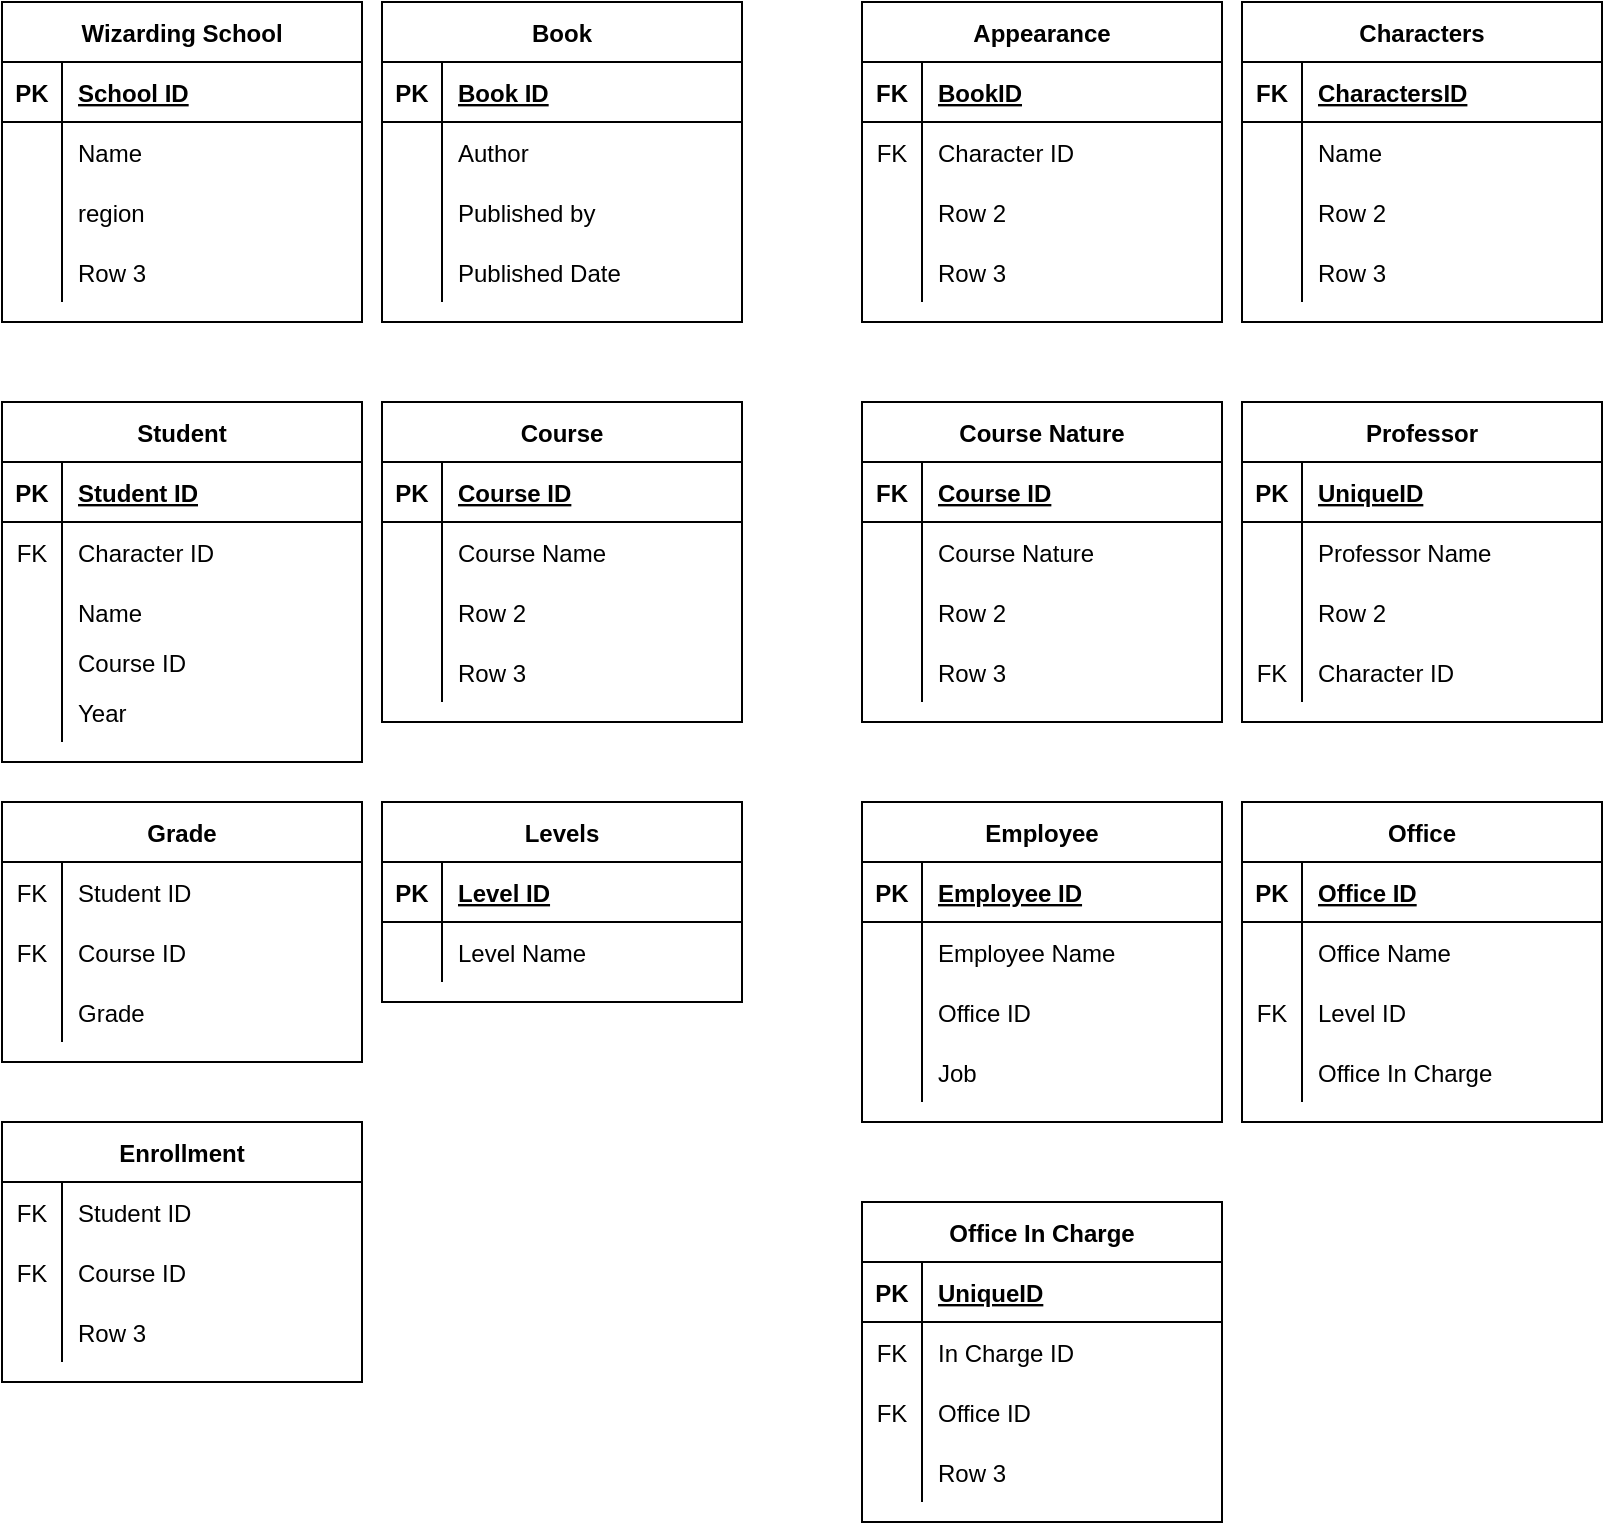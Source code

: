 <mxfile version="14.3.0" type="github"><diagram id="troUd4ilfkSZWsJbCWqC" name="Page-1"><mxGraphModel dx="1038" dy="624" grid="1" gridSize="10" guides="1" tooltips="1" connect="1" arrows="1" fold="1" page="1" pageScale="1" pageWidth="850" pageHeight="1100" math="0" shadow="0"><root><mxCell id="0"/><mxCell id="1" parent="0"/><mxCell id="ob_97SbMXPfb_6fFZYyK-5" value="Wizarding School" style="shape=table;startSize=30;container=1;collapsible=1;childLayout=tableLayout;fixedRows=1;rowLines=0;fontStyle=1;align=center;resizeLast=1;" vertex="1" parent="1"><mxGeometry x="50" y="40" width="180" height="160" as="geometry"/></mxCell><mxCell id="ob_97SbMXPfb_6fFZYyK-6" value="" style="shape=partialRectangle;collapsible=0;dropTarget=0;pointerEvents=0;fillColor=none;top=0;left=0;bottom=1;right=0;points=[[0,0.5],[1,0.5]];portConstraint=eastwest;" vertex="1" parent="ob_97SbMXPfb_6fFZYyK-5"><mxGeometry y="30" width="180" height="30" as="geometry"/></mxCell><mxCell id="ob_97SbMXPfb_6fFZYyK-7" value="PK" style="shape=partialRectangle;connectable=0;fillColor=none;top=0;left=0;bottom=0;right=0;fontStyle=1;overflow=hidden;" vertex="1" parent="ob_97SbMXPfb_6fFZYyK-6"><mxGeometry width="30" height="30" as="geometry"/></mxCell><mxCell id="ob_97SbMXPfb_6fFZYyK-8" value="School ID" style="shape=partialRectangle;connectable=0;fillColor=none;top=0;left=0;bottom=0;right=0;align=left;spacingLeft=6;fontStyle=5;overflow=hidden;" vertex="1" parent="ob_97SbMXPfb_6fFZYyK-6"><mxGeometry x="30" width="150" height="30" as="geometry"/></mxCell><mxCell id="ob_97SbMXPfb_6fFZYyK-9" value="" style="shape=partialRectangle;collapsible=0;dropTarget=0;pointerEvents=0;fillColor=none;top=0;left=0;bottom=0;right=0;points=[[0,0.5],[1,0.5]];portConstraint=eastwest;" vertex="1" parent="ob_97SbMXPfb_6fFZYyK-5"><mxGeometry y="60" width="180" height="30" as="geometry"/></mxCell><mxCell id="ob_97SbMXPfb_6fFZYyK-10" value="" style="shape=partialRectangle;connectable=0;fillColor=none;top=0;left=0;bottom=0;right=0;editable=1;overflow=hidden;" vertex="1" parent="ob_97SbMXPfb_6fFZYyK-9"><mxGeometry width="30" height="30" as="geometry"/></mxCell><mxCell id="ob_97SbMXPfb_6fFZYyK-11" value="Name" style="shape=partialRectangle;connectable=0;fillColor=none;top=0;left=0;bottom=0;right=0;align=left;spacingLeft=6;overflow=hidden;" vertex="1" parent="ob_97SbMXPfb_6fFZYyK-9"><mxGeometry x="30" width="150" height="30" as="geometry"/></mxCell><mxCell id="ob_97SbMXPfb_6fFZYyK-12" value="" style="shape=partialRectangle;collapsible=0;dropTarget=0;pointerEvents=0;fillColor=none;top=0;left=0;bottom=0;right=0;points=[[0,0.5],[1,0.5]];portConstraint=eastwest;" vertex="1" parent="ob_97SbMXPfb_6fFZYyK-5"><mxGeometry y="90" width="180" height="30" as="geometry"/></mxCell><mxCell id="ob_97SbMXPfb_6fFZYyK-13" value="" style="shape=partialRectangle;connectable=0;fillColor=none;top=0;left=0;bottom=0;right=0;editable=1;overflow=hidden;" vertex="1" parent="ob_97SbMXPfb_6fFZYyK-12"><mxGeometry width="30" height="30" as="geometry"/></mxCell><mxCell id="ob_97SbMXPfb_6fFZYyK-14" value="region" style="shape=partialRectangle;connectable=0;fillColor=none;top=0;left=0;bottom=0;right=0;align=left;spacingLeft=6;overflow=hidden;" vertex="1" parent="ob_97SbMXPfb_6fFZYyK-12"><mxGeometry x="30" width="150" height="30" as="geometry"/></mxCell><mxCell id="ob_97SbMXPfb_6fFZYyK-15" value="" style="shape=partialRectangle;collapsible=0;dropTarget=0;pointerEvents=0;fillColor=none;top=0;left=0;bottom=0;right=0;points=[[0,0.5],[1,0.5]];portConstraint=eastwest;" vertex="1" parent="ob_97SbMXPfb_6fFZYyK-5"><mxGeometry y="120" width="180" height="30" as="geometry"/></mxCell><mxCell id="ob_97SbMXPfb_6fFZYyK-16" value="" style="shape=partialRectangle;connectable=0;fillColor=none;top=0;left=0;bottom=0;right=0;editable=1;overflow=hidden;" vertex="1" parent="ob_97SbMXPfb_6fFZYyK-15"><mxGeometry width="30" height="30" as="geometry"/></mxCell><mxCell id="ob_97SbMXPfb_6fFZYyK-17" value="Row 3" style="shape=partialRectangle;connectable=0;fillColor=none;top=0;left=0;bottom=0;right=0;align=left;spacingLeft=6;overflow=hidden;" vertex="1" parent="ob_97SbMXPfb_6fFZYyK-15"><mxGeometry x="30" width="150" height="30" as="geometry"/></mxCell><mxCell id="ob_97SbMXPfb_6fFZYyK-18" value="Book" style="shape=table;startSize=30;container=1;collapsible=1;childLayout=tableLayout;fixedRows=1;rowLines=0;fontStyle=1;align=center;resizeLast=1;" vertex="1" parent="1"><mxGeometry x="240" y="40" width="180" height="160" as="geometry"/></mxCell><mxCell id="ob_97SbMXPfb_6fFZYyK-19" value="" style="shape=partialRectangle;collapsible=0;dropTarget=0;pointerEvents=0;fillColor=none;top=0;left=0;bottom=1;right=0;points=[[0,0.5],[1,0.5]];portConstraint=eastwest;" vertex="1" parent="ob_97SbMXPfb_6fFZYyK-18"><mxGeometry y="30" width="180" height="30" as="geometry"/></mxCell><mxCell id="ob_97SbMXPfb_6fFZYyK-20" value="PK" style="shape=partialRectangle;connectable=0;fillColor=none;top=0;left=0;bottom=0;right=0;fontStyle=1;overflow=hidden;" vertex="1" parent="ob_97SbMXPfb_6fFZYyK-19"><mxGeometry width="30" height="30" as="geometry"/></mxCell><mxCell id="ob_97SbMXPfb_6fFZYyK-21" value="Book ID" style="shape=partialRectangle;connectable=0;fillColor=none;top=0;left=0;bottom=0;right=0;align=left;spacingLeft=6;fontStyle=5;overflow=hidden;" vertex="1" parent="ob_97SbMXPfb_6fFZYyK-19"><mxGeometry x="30" width="150" height="30" as="geometry"/></mxCell><mxCell id="ob_97SbMXPfb_6fFZYyK-22" value="" style="shape=partialRectangle;collapsible=0;dropTarget=0;pointerEvents=0;fillColor=none;top=0;left=0;bottom=0;right=0;points=[[0,0.5],[1,0.5]];portConstraint=eastwest;" vertex="1" parent="ob_97SbMXPfb_6fFZYyK-18"><mxGeometry y="60" width="180" height="30" as="geometry"/></mxCell><mxCell id="ob_97SbMXPfb_6fFZYyK-23" value="" style="shape=partialRectangle;connectable=0;fillColor=none;top=0;left=0;bottom=0;right=0;editable=1;overflow=hidden;" vertex="1" parent="ob_97SbMXPfb_6fFZYyK-22"><mxGeometry width="30" height="30" as="geometry"/></mxCell><mxCell id="ob_97SbMXPfb_6fFZYyK-24" value="Author" style="shape=partialRectangle;connectable=0;fillColor=none;top=0;left=0;bottom=0;right=0;align=left;spacingLeft=6;overflow=hidden;" vertex="1" parent="ob_97SbMXPfb_6fFZYyK-22"><mxGeometry x="30" width="150" height="30" as="geometry"/></mxCell><mxCell id="ob_97SbMXPfb_6fFZYyK-25" value="" style="shape=partialRectangle;collapsible=0;dropTarget=0;pointerEvents=0;fillColor=none;top=0;left=0;bottom=0;right=0;points=[[0,0.5],[1,0.5]];portConstraint=eastwest;" vertex="1" parent="ob_97SbMXPfb_6fFZYyK-18"><mxGeometry y="90" width="180" height="30" as="geometry"/></mxCell><mxCell id="ob_97SbMXPfb_6fFZYyK-26" value="" style="shape=partialRectangle;connectable=0;fillColor=none;top=0;left=0;bottom=0;right=0;editable=1;overflow=hidden;" vertex="1" parent="ob_97SbMXPfb_6fFZYyK-25"><mxGeometry width="30" height="30" as="geometry"/></mxCell><mxCell id="ob_97SbMXPfb_6fFZYyK-27" value="Published by" style="shape=partialRectangle;connectable=0;fillColor=none;top=0;left=0;bottom=0;right=0;align=left;spacingLeft=6;overflow=hidden;" vertex="1" parent="ob_97SbMXPfb_6fFZYyK-25"><mxGeometry x="30" width="150" height="30" as="geometry"/></mxCell><mxCell id="ob_97SbMXPfb_6fFZYyK-28" value="" style="shape=partialRectangle;collapsible=0;dropTarget=0;pointerEvents=0;fillColor=none;top=0;left=0;bottom=0;right=0;points=[[0,0.5],[1,0.5]];portConstraint=eastwest;" vertex="1" parent="ob_97SbMXPfb_6fFZYyK-18"><mxGeometry y="120" width="180" height="30" as="geometry"/></mxCell><mxCell id="ob_97SbMXPfb_6fFZYyK-29" value="" style="shape=partialRectangle;connectable=0;fillColor=none;top=0;left=0;bottom=0;right=0;editable=1;overflow=hidden;" vertex="1" parent="ob_97SbMXPfb_6fFZYyK-28"><mxGeometry width="30" height="30" as="geometry"/></mxCell><mxCell id="ob_97SbMXPfb_6fFZYyK-30" value="Published Date" style="shape=partialRectangle;connectable=0;fillColor=none;top=0;left=0;bottom=0;right=0;align=left;spacingLeft=6;overflow=hidden;" vertex="1" parent="ob_97SbMXPfb_6fFZYyK-28"><mxGeometry x="30" width="150" height="30" as="geometry"/></mxCell><mxCell id="ob_97SbMXPfb_6fFZYyK-31" value="Appearance" style="shape=table;startSize=30;container=1;collapsible=1;childLayout=tableLayout;fixedRows=1;rowLines=0;fontStyle=1;align=center;resizeLast=1;" vertex="1" parent="1"><mxGeometry x="480" y="40" width="180" height="160" as="geometry"/></mxCell><mxCell id="ob_97SbMXPfb_6fFZYyK-32" value="" style="shape=partialRectangle;collapsible=0;dropTarget=0;pointerEvents=0;fillColor=none;top=0;left=0;bottom=1;right=0;points=[[0,0.5],[1,0.5]];portConstraint=eastwest;" vertex="1" parent="ob_97SbMXPfb_6fFZYyK-31"><mxGeometry y="30" width="180" height="30" as="geometry"/></mxCell><mxCell id="ob_97SbMXPfb_6fFZYyK-33" value="FK" style="shape=partialRectangle;connectable=0;fillColor=none;top=0;left=0;bottom=0;right=0;fontStyle=1;overflow=hidden;" vertex="1" parent="ob_97SbMXPfb_6fFZYyK-32"><mxGeometry width="30" height="30" as="geometry"/></mxCell><mxCell id="ob_97SbMXPfb_6fFZYyK-34" value="BookID" style="shape=partialRectangle;connectable=0;fillColor=none;top=0;left=0;bottom=0;right=0;align=left;spacingLeft=6;fontStyle=5;overflow=hidden;" vertex="1" parent="ob_97SbMXPfb_6fFZYyK-32"><mxGeometry x="30" width="150" height="30" as="geometry"/></mxCell><mxCell id="ob_97SbMXPfb_6fFZYyK-35" value="" style="shape=partialRectangle;collapsible=0;dropTarget=0;pointerEvents=0;fillColor=none;top=0;left=0;bottom=0;right=0;points=[[0,0.5],[1,0.5]];portConstraint=eastwest;" vertex="1" parent="ob_97SbMXPfb_6fFZYyK-31"><mxGeometry y="60" width="180" height="30" as="geometry"/></mxCell><mxCell id="ob_97SbMXPfb_6fFZYyK-36" value="FK" style="shape=partialRectangle;connectable=0;fillColor=none;top=0;left=0;bottom=0;right=0;editable=1;overflow=hidden;" vertex="1" parent="ob_97SbMXPfb_6fFZYyK-35"><mxGeometry width="30" height="30" as="geometry"/></mxCell><mxCell id="ob_97SbMXPfb_6fFZYyK-37" value="Character ID" style="shape=partialRectangle;connectable=0;fillColor=none;top=0;left=0;bottom=0;right=0;align=left;spacingLeft=6;overflow=hidden;" vertex="1" parent="ob_97SbMXPfb_6fFZYyK-35"><mxGeometry x="30" width="150" height="30" as="geometry"/></mxCell><mxCell id="ob_97SbMXPfb_6fFZYyK-38" value="" style="shape=partialRectangle;collapsible=0;dropTarget=0;pointerEvents=0;fillColor=none;top=0;left=0;bottom=0;right=0;points=[[0,0.5],[1,0.5]];portConstraint=eastwest;" vertex="1" parent="ob_97SbMXPfb_6fFZYyK-31"><mxGeometry y="90" width="180" height="30" as="geometry"/></mxCell><mxCell id="ob_97SbMXPfb_6fFZYyK-39" value="" style="shape=partialRectangle;connectable=0;fillColor=none;top=0;left=0;bottom=0;right=0;editable=1;overflow=hidden;" vertex="1" parent="ob_97SbMXPfb_6fFZYyK-38"><mxGeometry width="30" height="30" as="geometry"/></mxCell><mxCell id="ob_97SbMXPfb_6fFZYyK-40" value="Row 2" style="shape=partialRectangle;connectable=0;fillColor=none;top=0;left=0;bottom=0;right=0;align=left;spacingLeft=6;overflow=hidden;" vertex="1" parent="ob_97SbMXPfb_6fFZYyK-38"><mxGeometry x="30" width="150" height="30" as="geometry"/></mxCell><mxCell id="ob_97SbMXPfb_6fFZYyK-41" value="" style="shape=partialRectangle;collapsible=0;dropTarget=0;pointerEvents=0;fillColor=none;top=0;left=0;bottom=0;right=0;points=[[0,0.5],[1,0.5]];portConstraint=eastwest;" vertex="1" parent="ob_97SbMXPfb_6fFZYyK-31"><mxGeometry y="120" width="180" height="30" as="geometry"/></mxCell><mxCell id="ob_97SbMXPfb_6fFZYyK-42" value="" style="shape=partialRectangle;connectable=0;fillColor=none;top=0;left=0;bottom=0;right=0;editable=1;overflow=hidden;" vertex="1" parent="ob_97SbMXPfb_6fFZYyK-41"><mxGeometry width="30" height="30" as="geometry"/></mxCell><mxCell id="ob_97SbMXPfb_6fFZYyK-43" value="Row 3" style="shape=partialRectangle;connectable=0;fillColor=none;top=0;left=0;bottom=0;right=0;align=left;spacingLeft=6;overflow=hidden;" vertex="1" parent="ob_97SbMXPfb_6fFZYyK-41"><mxGeometry x="30" width="150" height="30" as="geometry"/></mxCell><mxCell id="ob_97SbMXPfb_6fFZYyK-44" value="Characters" style="shape=table;startSize=30;container=1;collapsible=1;childLayout=tableLayout;fixedRows=1;rowLines=0;fontStyle=1;align=center;resizeLast=1;" vertex="1" parent="1"><mxGeometry x="670" y="40" width="180" height="160" as="geometry"/></mxCell><mxCell id="ob_97SbMXPfb_6fFZYyK-45" value="" style="shape=partialRectangle;collapsible=0;dropTarget=0;pointerEvents=0;fillColor=none;top=0;left=0;bottom=1;right=0;points=[[0,0.5],[1,0.5]];portConstraint=eastwest;" vertex="1" parent="ob_97SbMXPfb_6fFZYyK-44"><mxGeometry y="30" width="180" height="30" as="geometry"/></mxCell><mxCell id="ob_97SbMXPfb_6fFZYyK-46" value="FK" style="shape=partialRectangle;connectable=0;fillColor=none;top=0;left=0;bottom=0;right=0;fontStyle=1;overflow=hidden;" vertex="1" parent="ob_97SbMXPfb_6fFZYyK-45"><mxGeometry width="30" height="30" as="geometry"/></mxCell><mxCell id="ob_97SbMXPfb_6fFZYyK-47" value="CharactersID" style="shape=partialRectangle;connectable=0;fillColor=none;top=0;left=0;bottom=0;right=0;align=left;spacingLeft=6;fontStyle=5;overflow=hidden;" vertex="1" parent="ob_97SbMXPfb_6fFZYyK-45"><mxGeometry x="30" width="150" height="30" as="geometry"/></mxCell><mxCell id="ob_97SbMXPfb_6fFZYyK-48" value="" style="shape=partialRectangle;collapsible=0;dropTarget=0;pointerEvents=0;fillColor=none;top=0;left=0;bottom=0;right=0;points=[[0,0.5],[1,0.5]];portConstraint=eastwest;" vertex="1" parent="ob_97SbMXPfb_6fFZYyK-44"><mxGeometry y="60" width="180" height="30" as="geometry"/></mxCell><mxCell id="ob_97SbMXPfb_6fFZYyK-49" value="" style="shape=partialRectangle;connectable=0;fillColor=none;top=0;left=0;bottom=0;right=0;editable=1;overflow=hidden;" vertex="1" parent="ob_97SbMXPfb_6fFZYyK-48"><mxGeometry width="30" height="30" as="geometry"/></mxCell><mxCell id="ob_97SbMXPfb_6fFZYyK-50" value="Name" style="shape=partialRectangle;connectable=0;fillColor=none;top=0;left=0;bottom=0;right=0;align=left;spacingLeft=6;overflow=hidden;" vertex="1" parent="ob_97SbMXPfb_6fFZYyK-48"><mxGeometry x="30" width="150" height="30" as="geometry"/></mxCell><mxCell id="ob_97SbMXPfb_6fFZYyK-51" value="" style="shape=partialRectangle;collapsible=0;dropTarget=0;pointerEvents=0;fillColor=none;top=0;left=0;bottom=0;right=0;points=[[0,0.5],[1,0.5]];portConstraint=eastwest;" vertex="1" parent="ob_97SbMXPfb_6fFZYyK-44"><mxGeometry y="90" width="180" height="30" as="geometry"/></mxCell><mxCell id="ob_97SbMXPfb_6fFZYyK-52" value="" style="shape=partialRectangle;connectable=0;fillColor=none;top=0;left=0;bottom=0;right=0;editable=1;overflow=hidden;" vertex="1" parent="ob_97SbMXPfb_6fFZYyK-51"><mxGeometry width="30" height="30" as="geometry"/></mxCell><mxCell id="ob_97SbMXPfb_6fFZYyK-53" value="Row 2" style="shape=partialRectangle;connectable=0;fillColor=none;top=0;left=0;bottom=0;right=0;align=left;spacingLeft=6;overflow=hidden;" vertex="1" parent="ob_97SbMXPfb_6fFZYyK-51"><mxGeometry x="30" width="150" height="30" as="geometry"/></mxCell><mxCell id="ob_97SbMXPfb_6fFZYyK-54" value="" style="shape=partialRectangle;collapsible=0;dropTarget=0;pointerEvents=0;fillColor=none;top=0;left=0;bottom=0;right=0;points=[[0,0.5],[1,0.5]];portConstraint=eastwest;" vertex="1" parent="ob_97SbMXPfb_6fFZYyK-44"><mxGeometry y="120" width="180" height="30" as="geometry"/></mxCell><mxCell id="ob_97SbMXPfb_6fFZYyK-55" value="" style="shape=partialRectangle;connectable=0;fillColor=none;top=0;left=0;bottom=0;right=0;editable=1;overflow=hidden;" vertex="1" parent="ob_97SbMXPfb_6fFZYyK-54"><mxGeometry width="30" height="30" as="geometry"/></mxCell><mxCell id="ob_97SbMXPfb_6fFZYyK-56" value="Row 3" style="shape=partialRectangle;connectable=0;fillColor=none;top=0;left=0;bottom=0;right=0;align=left;spacingLeft=6;overflow=hidden;" vertex="1" parent="ob_97SbMXPfb_6fFZYyK-54"><mxGeometry x="30" width="150" height="30" as="geometry"/></mxCell><mxCell id="ob_97SbMXPfb_6fFZYyK-57" value="Student" style="shape=table;startSize=30;container=1;collapsible=1;childLayout=tableLayout;fixedRows=1;rowLines=0;fontStyle=1;align=center;resizeLast=1;" vertex="1" parent="1"><mxGeometry x="50" y="240" width="180" height="180" as="geometry"/></mxCell><mxCell id="ob_97SbMXPfb_6fFZYyK-58" value="" style="shape=partialRectangle;collapsible=0;dropTarget=0;pointerEvents=0;fillColor=none;top=0;left=0;bottom=1;right=0;points=[[0,0.5],[1,0.5]];portConstraint=eastwest;" vertex="1" parent="ob_97SbMXPfb_6fFZYyK-57"><mxGeometry y="30" width="180" height="30" as="geometry"/></mxCell><mxCell id="ob_97SbMXPfb_6fFZYyK-59" value="PK" style="shape=partialRectangle;connectable=0;fillColor=none;top=0;left=0;bottom=0;right=0;fontStyle=1;overflow=hidden;" vertex="1" parent="ob_97SbMXPfb_6fFZYyK-58"><mxGeometry width="30" height="30" as="geometry"/></mxCell><mxCell id="ob_97SbMXPfb_6fFZYyK-60" value="Student ID" style="shape=partialRectangle;connectable=0;fillColor=none;top=0;left=0;bottom=0;right=0;align=left;spacingLeft=6;fontStyle=5;overflow=hidden;" vertex="1" parent="ob_97SbMXPfb_6fFZYyK-58"><mxGeometry x="30" width="150" height="30" as="geometry"/></mxCell><mxCell id="ob_97SbMXPfb_6fFZYyK-118" value="" style="shape=partialRectangle;collapsible=0;dropTarget=0;pointerEvents=0;fillColor=none;top=0;left=0;bottom=0;right=0;points=[[0,0.5],[1,0.5]];portConstraint=eastwest;" vertex="1" parent="ob_97SbMXPfb_6fFZYyK-57"><mxGeometry y="60" width="180" height="30" as="geometry"/></mxCell><mxCell id="ob_97SbMXPfb_6fFZYyK-119" value="FK" style="shape=partialRectangle;connectable=0;fillColor=none;top=0;left=0;bottom=0;right=0;editable=1;overflow=hidden;" vertex="1" parent="ob_97SbMXPfb_6fFZYyK-118"><mxGeometry width="30" height="30" as="geometry"/></mxCell><mxCell id="ob_97SbMXPfb_6fFZYyK-120" value="Character ID" style="shape=partialRectangle;connectable=0;fillColor=none;top=0;left=0;bottom=0;right=0;align=left;spacingLeft=6;overflow=hidden;" vertex="1" parent="ob_97SbMXPfb_6fFZYyK-118"><mxGeometry x="30" width="150" height="30" as="geometry"/></mxCell><mxCell id="ob_97SbMXPfb_6fFZYyK-61" value="" style="shape=partialRectangle;collapsible=0;dropTarget=0;pointerEvents=0;fillColor=none;top=0;left=0;bottom=0;right=0;points=[[0,0.5],[1,0.5]];portConstraint=eastwest;" vertex="1" parent="ob_97SbMXPfb_6fFZYyK-57"><mxGeometry y="90" width="180" height="30" as="geometry"/></mxCell><mxCell id="ob_97SbMXPfb_6fFZYyK-62" value="" style="shape=partialRectangle;connectable=0;fillColor=none;top=0;left=0;bottom=0;right=0;editable=1;overflow=hidden;" vertex="1" parent="ob_97SbMXPfb_6fFZYyK-61"><mxGeometry width="30" height="30" as="geometry"/></mxCell><mxCell id="ob_97SbMXPfb_6fFZYyK-63" value="Name" style="shape=partialRectangle;connectable=0;fillColor=none;top=0;left=0;bottom=0;right=0;align=left;spacingLeft=6;overflow=hidden;" vertex="1" parent="ob_97SbMXPfb_6fFZYyK-61"><mxGeometry x="30" width="150" height="30" as="geometry"/></mxCell><mxCell id="ob_97SbMXPfb_6fFZYyK-64" value="" style="shape=partialRectangle;collapsible=0;dropTarget=0;pointerEvents=0;fillColor=none;top=0;left=0;bottom=0;right=0;points=[[0,0.5],[1,0.5]];portConstraint=eastwest;" vertex="1" parent="ob_97SbMXPfb_6fFZYyK-57"><mxGeometry y="120" width="180" height="20" as="geometry"/></mxCell><mxCell id="ob_97SbMXPfb_6fFZYyK-65" value="" style="shape=partialRectangle;connectable=0;fillColor=none;top=0;left=0;bottom=0;right=0;editable=1;overflow=hidden;" vertex="1" parent="ob_97SbMXPfb_6fFZYyK-64"><mxGeometry width="30" height="20" as="geometry"/></mxCell><mxCell id="ob_97SbMXPfb_6fFZYyK-66" value="Course ID" style="shape=partialRectangle;connectable=0;fillColor=none;top=0;left=0;bottom=0;right=0;align=left;spacingLeft=6;overflow=hidden;" vertex="1" parent="ob_97SbMXPfb_6fFZYyK-64"><mxGeometry x="30" width="150" height="20" as="geometry"/></mxCell><mxCell id="ob_97SbMXPfb_6fFZYyK-67" value="" style="shape=partialRectangle;collapsible=0;dropTarget=0;pointerEvents=0;fillColor=none;top=0;left=0;bottom=0;right=0;points=[[0,0.5],[1,0.5]];portConstraint=eastwest;" vertex="1" parent="ob_97SbMXPfb_6fFZYyK-57"><mxGeometry y="140" width="180" height="30" as="geometry"/></mxCell><mxCell id="ob_97SbMXPfb_6fFZYyK-68" value="" style="shape=partialRectangle;connectable=0;fillColor=none;top=0;left=0;bottom=0;right=0;editable=1;overflow=hidden;" vertex="1" parent="ob_97SbMXPfb_6fFZYyK-67"><mxGeometry width="30" height="30" as="geometry"/></mxCell><mxCell id="ob_97SbMXPfb_6fFZYyK-69" value="Year" style="shape=partialRectangle;connectable=0;fillColor=none;top=0;left=0;bottom=0;right=0;align=left;spacingLeft=6;overflow=hidden;" vertex="1" parent="ob_97SbMXPfb_6fFZYyK-67"><mxGeometry x="30" width="150" height="30" as="geometry"/></mxCell><mxCell id="ob_97SbMXPfb_6fFZYyK-70" value="Course" style="shape=table;startSize=30;container=1;collapsible=1;childLayout=tableLayout;fixedRows=1;rowLines=0;fontStyle=1;align=center;resizeLast=1;" vertex="1" parent="1"><mxGeometry x="240" y="240" width="180" height="160" as="geometry"/></mxCell><mxCell id="ob_97SbMXPfb_6fFZYyK-71" value="" style="shape=partialRectangle;collapsible=0;dropTarget=0;pointerEvents=0;fillColor=none;top=0;left=0;bottom=1;right=0;points=[[0,0.5],[1,0.5]];portConstraint=eastwest;" vertex="1" parent="ob_97SbMXPfb_6fFZYyK-70"><mxGeometry y="30" width="180" height="30" as="geometry"/></mxCell><mxCell id="ob_97SbMXPfb_6fFZYyK-72" value="PK" style="shape=partialRectangle;connectable=0;fillColor=none;top=0;left=0;bottom=0;right=0;fontStyle=1;overflow=hidden;" vertex="1" parent="ob_97SbMXPfb_6fFZYyK-71"><mxGeometry width="30" height="30" as="geometry"/></mxCell><mxCell id="ob_97SbMXPfb_6fFZYyK-73" value="Course ID" style="shape=partialRectangle;connectable=0;fillColor=none;top=0;left=0;bottom=0;right=0;align=left;spacingLeft=6;fontStyle=5;overflow=hidden;" vertex="1" parent="ob_97SbMXPfb_6fFZYyK-71"><mxGeometry x="30" width="150" height="30" as="geometry"/></mxCell><mxCell id="ob_97SbMXPfb_6fFZYyK-74" value="" style="shape=partialRectangle;collapsible=0;dropTarget=0;pointerEvents=0;fillColor=none;top=0;left=0;bottom=0;right=0;points=[[0,0.5],[1,0.5]];portConstraint=eastwest;" vertex="1" parent="ob_97SbMXPfb_6fFZYyK-70"><mxGeometry y="60" width="180" height="30" as="geometry"/></mxCell><mxCell id="ob_97SbMXPfb_6fFZYyK-75" value="" style="shape=partialRectangle;connectable=0;fillColor=none;top=0;left=0;bottom=0;right=0;editable=1;overflow=hidden;" vertex="1" parent="ob_97SbMXPfb_6fFZYyK-74"><mxGeometry width="30" height="30" as="geometry"/></mxCell><mxCell id="ob_97SbMXPfb_6fFZYyK-76" value="Course Name" style="shape=partialRectangle;connectable=0;fillColor=none;top=0;left=0;bottom=0;right=0;align=left;spacingLeft=6;overflow=hidden;" vertex="1" parent="ob_97SbMXPfb_6fFZYyK-74"><mxGeometry x="30" width="150" height="30" as="geometry"/></mxCell><mxCell id="ob_97SbMXPfb_6fFZYyK-77" value="" style="shape=partialRectangle;collapsible=0;dropTarget=0;pointerEvents=0;fillColor=none;top=0;left=0;bottom=0;right=0;points=[[0,0.5],[1,0.5]];portConstraint=eastwest;" vertex="1" parent="ob_97SbMXPfb_6fFZYyK-70"><mxGeometry y="90" width="180" height="30" as="geometry"/></mxCell><mxCell id="ob_97SbMXPfb_6fFZYyK-78" value="" style="shape=partialRectangle;connectable=0;fillColor=none;top=0;left=0;bottom=0;right=0;editable=1;overflow=hidden;" vertex="1" parent="ob_97SbMXPfb_6fFZYyK-77"><mxGeometry width="30" height="30" as="geometry"/></mxCell><mxCell id="ob_97SbMXPfb_6fFZYyK-79" value="Row 2" style="shape=partialRectangle;connectable=0;fillColor=none;top=0;left=0;bottom=0;right=0;align=left;spacingLeft=6;overflow=hidden;" vertex="1" parent="ob_97SbMXPfb_6fFZYyK-77"><mxGeometry x="30" width="150" height="30" as="geometry"/></mxCell><mxCell id="ob_97SbMXPfb_6fFZYyK-80" value="" style="shape=partialRectangle;collapsible=0;dropTarget=0;pointerEvents=0;fillColor=none;top=0;left=0;bottom=0;right=0;points=[[0,0.5],[1,0.5]];portConstraint=eastwest;" vertex="1" parent="ob_97SbMXPfb_6fFZYyK-70"><mxGeometry y="120" width="180" height="30" as="geometry"/></mxCell><mxCell id="ob_97SbMXPfb_6fFZYyK-81" value="" style="shape=partialRectangle;connectable=0;fillColor=none;top=0;left=0;bottom=0;right=0;editable=1;overflow=hidden;" vertex="1" parent="ob_97SbMXPfb_6fFZYyK-80"><mxGeometry width="30" height="30" as="geometry"/></mxCell><mxCell id="ob_97SbMXPfb_6fFZYyK-82" value="Row 3" style="shape=partialRectangle;connectable=0;fillColor=none;top=0;left=0;bottom=0;right=0;align=left;spacingLeft=6;overflow=hidden;" vertex="1" parent="ob_97SbMXPfb_6fFZYyK-80"><mxGeometry x="30" width="150" height="30" as="geometry"/></mxCell><mxCell id="ob_97SbMXPfb_6fFZYyK-83" value="Course Nature" style="shape=table;startSize=30;container=1;collapsible=1;childLayout=tableLayout;fixedRows=1;rowLines=0;fontStyle=1;align=center;resizeLast=1;" vertex="1" parent="1"><mxGeometry x="480" y="240" width="180" height="160" as="geometry"/></mxCell><mxCell id="ob_97SbMXPfb_6fFZYyK-84" value="" style="shape=partialRectangle;collapsible=0;dropTarget=0;pointerEvents=0;fillColor=none;top=0;left=0;bottom=1;right=0;points=[[0,0.5],[1,0.5]];portConstraint=eastwest;" vertex="1" parent="ob_97SbMXPfb_6fFZYyK-83"><mxGeometry y="30" width="180" height="30" as="geometry"/></mxCell><mxCell id="ob_97SbMXPfb_6fFZYyK-85" value="FK" style="shape=partialRectangle;connectable=0;fillColor=none;top=0;left=0;bottom=0;right=0;fontStyle=1;overflow=hidden;" vertex="1" parent="ob_97SbMXPfb_6fFZYyK-84"><mxGeometry width="30" height="30" as="geometry"/></mxCell><mxCell id="ob_97SbMXPfb_6fFZYyK-86" value="Course ID" style="shape=partialRectangle;connectable=0;fillColor=none;top=0;left=0;bottom=0;right=0;align=left;spacingLeft=6;fontStyle=5;overflow=hidden;" vertex="1" parent="ob_97SbMXPfb_6fFZYyK-84"><mxGeometry x="30" width="150" height="30" as="geometry"/></mxCell><mxCell id="ob_97SbMXPfb_6fFZYyK-87" value="" style="shape=partialRectangle;collapsible=0;dropTarget=0;pointerEvents=0;fillColor=none;top=0;left=0;bottom=0;right=0;points=[[0,0.5],[1,0.5]];portConstraint=eastwest;" vertex="1" parent="ob_97SbMXPfb_6fFZYyK-83"><mxGeometry y="60" width="180" height="30" as="geometry"/></mxCell><mxCell id="ob_97SbMXPfb_6fFZYyK-88" value="" style="shape=partialRectangle;connectable=0;fillColor=none;top=0;left=0;bottom=0;right=0;editable=1;overflow=hidden;" vertex="1" parent="ob_97SbMXPfb_6fFZYyK-87"><mxGeometry width="30" height="30" as="geometry"/></mxCell><mxCell id="ob_97SbMXPfb_6fFZYyK-89" value="Course Nature" style="shape=partialRectangle;connectable=0;fillColor=none;top=0;left=0;bottom=0;right=0;align=left;spacingLeft=6;overflow=hidden;" vertex="1" parent="ob_97SbMXPfb_6fFZYyK-87"><mxGeometry x="30" width="150" height="30" as="geometry"/></mxCell><mxCell id="ob_97SbMXPfb_6fFZYyK-90" value="" style="shape=partialRectangle;collapsible=0;dropTarget=0;pointerEvents=0;fillColor=none;top=0;left=0;bottom=0;right=0;points=[[0,0.5],[1,0.5]];portConstraint=eastwest;" vertex="1" parent="ob_97SbMXPfb_6fFZYyK-83"><mxGeometry y="90" width="180" height="30" as="geometry"/></mxCell><mxCell id="ob_97SbMXPfb_6fFZYyK-91" value="" style="shape=partialRectangle;connectable=0;fillColor=none;top=0;left=0;bottom=0;right=0;editable=1;overflow=hidden;" vertex="1" parent="ob_97SbMXPfb_6fFZYyK-90"><mxGeometry width="30" height="30" as="geometry"/></mxCell><mxCell id="ob_97SbMXPfb_6fFZYyK-92" value="Row 2" style="shape=partialRectangle;connectable=0;fillColor=none;top=0;left=0;bottom=0;right=0;align=left;spacingLeft=6;overflow=hidden;" vertex="1" parent="ob_97SbMXPfb_6fFZYyK-90"><mxGeometry x="30" width="150" height="30" as="geometry"/></mxCell><mxCell id="ob_97SbMXPfb_6fFZYyK-93" value="" style="shape=partialRectangle;collapsible=0;dropTarget=0;pointerEvents=0;fillColor=none;top=0;left=0;bottom=0;right=0;points=[[0,0.5],[1,0.5]];portConstraint=eastwest;" vertex="1" parent="ob_97SbMXPfb_6fFZYyK-83"><mxGeometry y="120" width="180" height="30" as="geometry"/></mxCell><mxCell id="ob_97SbMXPfb_6fFZYyK-94" value="" style="shape=partialRectangle;connectable=0;fillColor=none;top=0;left=0;bottom=0;right=0;editable=1;overflow=hidden;" vertex="1" parent="ob_97SbMXPfb_6fFZYyK-93"><mxGeometry width="30" height="30" as="geometry"/></mxCell><mxCell id="ob_97SbMXPfb_6fFZYyK-95" value="Row 3" style="shape=partialRectangle;connectable=0;fillColor=none;top=0;left=0;bottom=0;right=0;align=left;spacingLeft=6;overflow=hidden;" vertex="1" parent="ob_97SbMXPfb_6fFZYyK-93"><mxGeometry x="30" width="150" height="30" as="geometry"/></mxCell><mxCell id="ob_97SbMXPfb_6fFZYyK-96" value="Professor" style="shape=table;startSize=30;container=1;collapsible=1;childLayout=tableLayout;fixedRows=1;rowLines=0;fontStyle=1;align=center;resizeLast=1;" vertex="1" parent="1"><mxGeometry x="670" y="240" width="180" height="160" as="geometry"/></mxCell><mxCell id="ob_97SbMXPfb_6fFZYyK-97" value="" style="shape=partialRectangle;collapsible=0;dropTarget=0;pointerEvents=0;fillColor=none;top=0;left=0;bottom=1;right=0;points=[[0,0.5],[1,0.5]];portConstraint=eastwest;" vertex="1" parent="ob_97SbMXPfb_6fFZYyK-96"><mxGeometry y="30" width="180" height="30" as="geometry"/></mxCell><mxCell id="ob_97SbMXPfb_6fFZYyK-98" value="PK" style="shape=partialRectangle;connectable=0;fillColor=none;top=0;left=0;bottom=0;right=0;fontStyle=1;overflow=hidden;" vertex="1" parent="ob_97SbMXPfb_6fFZYyK-97"><mxGeometry width="30" height="30" as="geometry"/></mxCell><mxCell id="ob_97SbMXPfb_6fFZYyK-99" value="UniqueID" style="shape=partialRectangle;connectable=0;fillColor=none;top=0;left=0;bottom=0;right=0;align=left;spacingLeft=6;fontStyle=5;overflow=hidden;" vertex="1" parent="ob_97SbMXPfb_6fFZYyK-97"><mxGeometry x="30" width="150" height="30" as="geometry"/></mxCell><mxCell id="ob_97SbMXPfb_6fFZYyK-100" value="" style="shape=partialRectangle;collapsible=0;dropTarget=0;pointerEvents=0;fillColor=none;top=0;left=0;bottom=0;right=0;points=[[0,0.5],[1,0.5]];portConstraint=eastwest;" vertex="1" parent="ob_97SbMXPfb_6fFZYyK-96"><mxGeometry y="60" width="180" height="30" as="geometry"/></mxCell><mxCell id="ob_97SbMXPfb_6fFZYyK-101" value="" style="shape=partialRectangle;connectable=0;fillColor=none;top=0;left=0;bottom=0;right=0;editable=1;overflow=hidden;" vertex="1" parent="ob_97SbMXPfb_6fFZYyK-100"><mxGeometry width="30" height="30" as="geometry"/></mxCell><mxCell id="ob_97SbMXPfb_6fFZYyK-102" value="Professor Name" style="shape=partialRectangle;connectable=0;fillColor=none;top=0;left=0;bottom=0;right=0;align=left;spacingLeft=6;overflow=hidden;" vertex="1" parent="ob_97SbMXPfb_6fFZYyK-100"><mxGeometry x="30" width="150" height="30" as="geometry"/></mxCell><mxCell id="ob_97SbMXPfb_6fFZYyK-103" value="" style="shape=partialRectangle;collapsible=0;dropTarget=0;pointerEvents=0;fillColor=none;top=0;left=0;bottom=0;right=0;points=[[0,0.5],[1,0.5]];portConstraint=eastwest;" vertex="1" parent="ob_97SbMXPfb_6fFZYyK-96"><mxGeometry y="90" width="180" height="30" as="geometry"/></mxCell><mxCell id="ob_97SbMXPfb_6fFZYyK-104" value="" style="shape=partialRectangle;connectable=0;fillColor=none;top=0;left=0;bottom=0;right=0;editable=1;overflow=hidden;" vertex="1" parent="ob_97SbMXPfb_6fFZYyK-103"><mxGeometry width="30" height="30" as="geometry"/></mxCell><mxCell id="ob_97SbMXPfb_6fFZYyK-105" value="Row 2" style="shape=partialRectangle;connectable=0;fillColor=none;top=0;left=0;bottom=0;right=0;align=left;spacingLeft=6;overflow=hidden;" vertex="1" parent="ob_97SbMXPfb_6fFZYyK-103"><mxGeometry x="30" width="150" height="30" as="geometry"/></mxCell><mxCell id="ob_97SbMXPfb_6fFZYyK-106" value="" style="shape=partialRectangle;collapsible=0;dropTarget=0;pointerEvents=0;fillColor=none;top=0;left=0;bottom=0;right=0;points=[[0,0.5],[1,0.5]];portConstraint=eastwest;" vertex="1" parent="ob_97SbMXPfb_6fFZYyK-96"><mxGeometry y="120" width="180" height="30" as="geometry"/></mxCell><mxCell id="ob_97SbMXPfb_6fFZYyK-107" value="FK" style="shape=partialRectangle;connectable=0;fillColor=none;top=0;left=0;bottom=0;right=0;editable=1;overflow=hidden;" vertex="1" parent="ob_97SbMXPfb_6fFZYyK-106"><mxGeometry width="30" height="30" as="geometry"/></mxCell><mxCell id="ob_97SbMXPfb_6fFZYyK-108" value="Character ID" style="shape=partialRectangle;connectable=0;fillColor=none;top=0;left=0;bottom=0;right=0;align=left;spacingLeft=6;overflow=hidden;" vertex="1" parent="ob_97SbMXPfb_6fFZYyK-106"><mxGeometry x="30" width="150" height="30" as="geometry"/></mxCell><mxCell id="ob_97SbMXPfb_6fFZYyK-121" value="Grade" style="shape=table;startSize=30;container=1;collapsible=1;childLayout=tableLayout;fixedRows=1;rowLines=0;fontStyle=1;align=center;resizeLast=1;" vertex="1" parent="1"><mxGeometry x="50" y="440" width="180" height="130" as="geometry"/></mxCell><mxCell id="ob_97SbMXPfb_6fFZYyK-137" value="" style="shape=partialRectangle;collapsible=0;dropTarget=0;pointerEvents=0;fillColor=none;top=0;left=0;bottom=0;right=0;points=[[0,0.5],[1,0.5]];portConstraint=eastwest;" vertex="1" parent="ob_97SbMXPfb_6fFZYyK-121"><mxGeometry y="30" width="180" height="30" as="geometry"/></mxCell><mxCell id="ob_97SbMXPfb_6fFZYyK-138" value="FK" style="shape=partialRectangle;connectable=0;fillColor=none;top=0;left=0;bottom=0;right=0;fontStyle=0;overflow=hidden;" vertex="1" parent="ob_97SbMXPfb_6fFZYyK-137"><mxGeometry width="30" height="30" as="geometry"/></mxCell><mxCell id="ob_97SbMXPfb_6fFZYyK-139" value="Student ID" style="shape=partialRectangle;connectable=0;fillColor=none;top=0;left=0;bottom=0;right=0;align=left;spacingLeft=6;fontStyle=0;overflow=hidden;" vertex="1" parent="ob_97SbMXPfb_6fFZYyK-137"><mxGeometry x="30" width="150" height="30" as="geometry"/></mxCell><mxCell id="ob_97SbMXPfb_6fFZYyK-134" value="" style="shape=partialRectangle;collapsible=0;dropTarget=0;pointerEvents=0;fillColor=none;top=0;left=0;bottom=0;right=0;points=[[0,0.5],[1,0.5]];portConstraint=eastwest;" vertex="1" parent="ob_97SbMXPfb_6fFZYyK-121"><mxGeometry y="60" width="180" height="30" as="geometry"/></mxCell><mxCell id="ob_97SbMXPfb_6fFZYyK-135" value="FK" style="shape=partialRectangle;connectable=0;fillColor=none;top=0;left=0;bottom=0;right=0;fontStyle=0;overflow=hidden;" vertex="1" parent="ob_97SbMXPfb_6fFZYyK-134"><mxGeometry width="30" height="30" as="geometry"/></mxCell><mxCell id="ob_97SbMXPfb_6fFZYyK-136" value="Course ID" style="shape=partialRectangle;connectable=0;fillColor=none;top=0;left=0;bottom=0;right=0;align=left;spacingLeft=6;fontStyle=0;overflow=hidden;" vertex="1" parent="ob_97SbMXPfb_6fFZYyK-134"><mxGeometry x="30" width="150" height="30" as="geometry"/></mxCell><mxCell id="ob_97SbMXPfb_6fFZYyK-128" value="" style="shape=partialRectangle;collapsible=0;dropTarget=0;pointerEvents=0;fillColor=none;top=0;left=0;bottom=0;right=0;points=[[0,0.5],[1,0.5]];portConstraint=eastwest;" vertex="1" parent="ob_97SbMXPfb_6fFZYyK-121"><mxGeometry y="90" width="180" height="30" as="geometry"/></mxCell><mxCell id="ob_97SbMXPfb_6fFZYyK-129" value="" style="shape=partialRectangle;connectable=0;fillColor=none;top=0;left=0;bottom=0;right=0;editable=1;overflow=hidden;" vertex="1" parent="ob_97SbMXPfb_6fFZYyK-128"><mxGeometry width="30" height="30" as="geometry"/></mxCell><mxCell id="ob_97SbMXPfb_6fFZYyK-130" value="Grade" style="shape=partialRectangle;connectable=0;fillColor=none;top=0;left=0;bottom=0;right=0;align=left;spacingLeft=6;overflow=hidden;" vertex="1" parent="ob_97SbMXPfb_6fFZYyK-128"><mxGeometry x="30" width="150" height="30" as="geometry"/></mxCell><mxCell id="ob_97SbMXPfb_6fFZYyK-140" value="Levels" style="shape=table;startSize=30;container=1;collapsible=1;childLayout=tableLayout;fixedRows=1;rowLines=0;fontStyle=1;align=center;resizeLast=1;" vertex="1" parent="1"><mxGeometry x="240" y="440" width="180" height="100" as="geometry"/></mxCell><mxCell id="ob_97SbMXPfb_6fFZYyK-141" value="" style="shape=partialRectangle;collapsible=0;dropTarget=0;pointerEvents=0;fillColor=none;top=0;left=0;bottom=1;right=0;points=[[0,0.5],[1,0.5]];portConstraint=eastwest;" vertex="1" parent="ob_97SbMXPfb_6fFZYyK-140"><mxGeometry y="30" width="180" height="30" as="geometry"/></mxCell><mxCell id="ob_97SbMXPfb_6fFZYyK-142" value="PK" style="shape=partialRectangle;connectable=0;fillColor=none;top=0;left=0;bottom=0;right=0;fontStyle=1;overflow=hidden;" vertex="1" parent="ob_97SbMXPfb_6fFZYyK-141"><mxGeometry width="30" height="30" as="geometry"/></mxCell><mxCell id="ob_97SbMXPfb_6fFZYyK-143" value="Level ID" style="shape=partialRectangle;connectable=0;fillColor=none;top=0;left=0;bottom=0;right=0;align=left;spacingLeft=6;fontStyle=5;overflow=hidden;" vertex="1" parent="ob_97SbMXPfb_6fFZYyK-141"><mxGeometry x="30" width="150" height="30" as="geometry"/></mxCell><mxCell id="ob_97SbMXPfb_6fFZYyK-144" value="" style="shape=partialRectangle;collapsible=0;dropTarget=0;pointerEvents=0;fillColor=none;top=0;left=0;bottom=0;right=0;points=[[0,0.5],[1,0.5]];portConstraint=eastwest;" vertex="1" parent="ob_97SbMXPfb_6fFZYyK-140"><mxGeometry y="60" width="180" height="30" as="geometry"/></mxCell><mxCell id="ob_97SbMXPfb_6fFZYyK-145" value="" style="shape=partialRectangle;connectable=0;fillColor=none;top=0;left=0;bottom=0;right=0;editable=1;overflow=hidden;" vertex="1" parent="ob_97SbMXPfb_6fFZYyK-144"><mxGeometry width="30" height="30" as="geometry"/></mxCell><mxCell id="ob_97SbMXPfb_6fFZYyK-146" value="Level Name" style="shape=partialRectangle;connectable=0;fillColor=none;top=0;left=0;bottom=0;right=0;align=left;spacingLeft=6;overflow=hidden;" vertex="1" parent="ob_97SbMXPfb_6fFZYyK-144"><mxGeometry x="30" width="150" height="30" as="geometry"/></mxCell><mxCell id="ob_97SbMXPfb_6fFZYyK-153" value="Employee" style="shape=table;startSize=30;container=1;collapsible=1;childLayout=tableLayout;fixedRows=1;rowLines=0;fontStyle=1;align=center;resizeLast=1;" vertex="1" parent="1"><mxGeometry x="480" y="440" width="180" height="160" as="geometry"/></mxCell><mxCell id="ob_97SbMXPfb_6fFZYyK-154" value="" style="shape=partialRectangle;collapsible=0;dropTarget=0;pointerEvents=0;fillColor=none;top=0;left=0;bottom=1;right=0;points=[[0,0.5],[1,0.5]];portConstraint=eastwest;" vertex="1" parent="ob_97SbMXPfb_6fFZYyK-153"><mxGeometry y="30" width="180" height="30" as="geometry"/></mxCell><mxCell id="ob_97SbMXPfb_6fFZYyK-155" value="PK" style="shape=partialRectangle;connectable=0;fillColor=none;top=0;left=0;bottom=0;right=0;fontStyle=1;overflow=hidden;" vertex="1" parent="ob_97SbMXPfb_6fFZYyK-154"><mxGeometry width="30" height="30" as="geometry"/></mxCell><mxCell id="ob_97SbMXPfb_6fFZYyK-156" value="Employee ID" style="shape=partialRectangle;connectable=0;fillColor=none;top=0;left=0;bottom=0;right=0;align=left;spacingLeft=6;fontStyle=5;overflow=hidden;" vertex="1" parent="ob_97SbMXPfb_6fFZYyK-154"><mxGeometry x="30" width="150" height="30" as="geometry"/></mxCell><mxCell id="ob_97SbMXPfb_6fFZYyK-157" value="" style="shape=partialRectangle;collapsible=0;dropTarget=0;pointerEvents=0;fillColor=none;top=0;left=0;bottom=0;right=0;points=[[0,0.5],[1,0.5]];portConstraint=eastwest;" vertex="1" parent="ob_97SbMXPfb_6fFZYyK-153"><mxGeometry y="60" width="180" height="30" as="geometry"/></mxCell><mxCell id="ob_97SbMXPfb_6fFZYyK-158" value="" style="shape=partialRectangle;connectable=0;fillColor=none;top=0;left=0;bottom=0;right=0;editable=1;overflow=hidden;" vertex="1" parent="ob_97SbMXPfb_6fFZYyK-157"><mxGeometry width="30" height="30" as="geometry"/></mxCell><mxCell id="ob_97SbMXPfb_6fFZYyK-159" value="Employee Name" style="shape=partialRectangle;connectable=0;fillColor=none;top=0;left=0;bottom=0;right=0;align=left;spacingLeft=6;overflow=hidden;" vertex="1" parent="ob_97SbMXPfb_6fFZYyK-157"><mxGeometry x="30" width="150" height="30" as="geometry"/></mxCell><mxCell id="ob_97SbMXPfb_6fFZYyK-160" value="" style="shape=partialRectangle;collapsible=0;dropTarget=0;pointerEvents=0;fillColor=none;top=0;left=0;bottom=0;right=0;points=[[0,0.5],[1,0.5]];portConstraint=eastwest;" vertex="1" parent="ob_97SbMXPfb_6fFZYyK-153"><mxGeometry y="90" width="180" height="30" as="geometry"/></mxCell><mxCell id="ob_97SbMXPfb_6fFZYyK-161" value="" style="shape=partialRectangle;connectable=0;fillColor=none;top=0;left=0;bottom=0;right=0;editable=1;overflow=hidden;" vertex="1" parent="ob_97SbMXPfb_6fFZYyK-160"><mxGeometry width="30" height="30" as="geometry"/></mxCell><mxCell id="ob_97SbMXPfb_6fFZYyK-162" value="Office ID" style="shape=partialRectangle;connectable=0;fillColor=none;top=0;left=0;bottom=0;right=0;align=left;spacingLeft=6;overflow=hidden;" vertex="1" parent="ob_97SbMXPfb_6fFZYyK-160"><mxGeometry x="30" width="150" height="30" as="geometry"/></mxCell><mxCell id="ob_97SbMXPfb_6fFZYyK-163" value="" style="shape=partialRectangle;collapsible=0;dropTarget=0;pointerEvents=0;fillColor=none;top=0;left=0;bottom=0;right=0;points=[[0,0.5],[1,0.5]];portConstraint=eastwest;" vertex="1" parent="ob_97SbMXPfb_6fFZYyK-153"><mxGeometry y="120" width="180" height="30" as="geometry"/></mxCell><mxCell id="ob_97SbMXPfb_6fFZYyK-164" value="" style="shape=partialRectangle;connectable=0;fillColor=none;top=0;left=0;bottom=0;right=0;editable=1;overflow=hidden;" vertex="1" parent="ob_97SbMXPfb_6fFZYyK-163"><mxGeometry width="30" height="30" as="geometry"/></mxCell><mxCell id="ob_97SbMXPfb_6fFZYyK-165" value="Job" style="shape=partialRectangle;connectable=0;fillColor=none;top=0;left=0;bottom=0;right=0;align=left;spacingLeft=6;overflow=hidden;" vertex="1" parent="ob_97SbMXPfb_6fFZYyK-163"><mxGeometry x="30" width="150" height="30" as="geometry"/></mxCell><mxCell id="ob_97SbMXPfb_6fFZYyK-166" value="Office" style="shape=table;startSize=30;container=1;collapsible=1;childLayout=tableLayout;fixedRows=1;rowLines=0;fontStyle=1;align=center;resizeLast=1;" vertex="1" parent="1"><mxGeometry x="670" y="440" width="180" height="160" as="geometry"/></mxCell><mxCell id="ob_97SbMXPfb_6fFZYyK-167" value="" style="shape=partialRectangle;collapsible=0;dropTarget=0;pointerEvents=0;fillColor=none;top=0;left=0;bottom=1;right=0;points=[[0,0.5],[1,0.5]];portConstraint=eastwest;" vertex="1" parent="ob_97SbMXPfb_6fFZYyK-166"><mxGeometry y="30" width="180" height="30" as="geometry"/></mxCell><mxCell id="ob_97SbMXPfb_6fFZYyK-168" value="PK" style="shape=partialRectangle;connectable=0;fillColor=none;top=0;left=0;bottom=0;right=0;fontStyle=1;overflow=hidden;" vertex="1" parent="ob_97SbMXPfb_6fFZYyK-167"><mxGeometry width="30" height="30" as="geometry"/></mxCell><mxCell id="ob_97SbMXPfb_6fFZYyK-169" value="Office ID" style="shape=partialRectangle;connectable=0;fillColor=none;top=0;left=0;bottom=0;right=0;align=left;spacingLeft=6;fontStyle=5;overflow=hidden;" vertex="1" parent="ob_97SbMXPfb_6fFZYyK-167"><mxGeometry x="30" width="150" height="30" as="geometry"/></mxCell><mxCell id="ob_97SbMXPfb_6fFZYyK-170" value="" style="shape=partialRectangle;collapsible=0;dropTarget=0;pointerEvents=0;fillColor=none;top=0;left=0;bottom=0;right=0;points=[[0,0.5],[1,0.5]];portConstraint=eastwest;" vertex="1" parent="ob_97SbMXPfb_6fFZYyK-166"><mxGeometry y="60" width="180" height="30" as="geometry"/></mxCell><mxCell id="ob_97SbMXPfb_6fFZYyK-171" value="" style="shape=partialRectangle;connectable=0;fillColor=none;top=0;left=0;bottom=0;right=0;editable=1;overflow=hidden;" vertex="1" parent="ob_97SbMXPfb_6fFZYyK-170"><mxGeometry width="30" height="30" as="geometry"/></mxCell><mxCell id="ob_97SbMXPfb_6fFZYyK-172" value="Office Name" style="shape=partialRectangle;connectable=0;fillColor=none;top=0;left=0;bottom=0;right=0;align=left;spacingLeft=6;overflow=hidden;" vertex="1" parent="ob_97SbMXPfb_6fFZYyK-170"><mxGeometry x="30" width="150" height="30" as="geometry"/></mxCell><mxCell id="ob_97SbMXPfb_6fFZYyK-173" value="" style="shape=partialRectangle;collapsible=0;dropTarget=0;pointerEvents=0;fillColor=none;top=0;left=0;bottom=0;right=0;points=[[0,0.5],[1,0.5]];portConstraint=eastwest;" vertex="1" parent="ob_97SbMXPfb_6fFZYyK-166"><mxGeometry y="90" width="180" height="30" as="geometry"/></mxCell><mxCell id="ob_97SbMXPfb_6fFZYyK-174" value="FK" style="shape=partialRectangle;connectable=0;fillColor=none;top=0;left=0;bottom=0;right=0;editable=1;overflow=hidden;" vertex="1" parent="ob_97SbMXPfb_6fFZYyK-173"><mxGeometry width="30" height="30" as="geometry"/></mxCell><mxCell id="ob_97SbMXPfb_6fFZYyK-175" value="Level ID" style="shape=partialRectangle;connectable=0;fillColor=none;top=0;left=0;bottom=0;right=0;align=left;spacingLeft=6;overflow=hidden;" vertex="1" parent="ob_97SbMXPfb_6fFZYyK-173"><mxGeometry x="30" width="150" height="30" as="geometry"/></mxCell><mxCell id="ob_97SbMXPfb_6fFZYyK-176" value="" style="shape=partialRectangle;collapsible=0;dropTarget=0;pointerEvents=0;fillColor=none;top=0;left=0;bottom=0;right=0;points=[[0,0.5],[1,0.5]];portConstraint=eastwest;" vertex="1" parent="ob_97SbMXPfb_6fFZYyK-166"><mxGeometry y="120" width="180" height="30" as="geometry"/></mxCell><mxCell id="ob_97SbMXPfb_6fFZYyK-177" value="" style="shape=partialRectangle;connectable=0;fillColor=none;top=0;left=0;bottom=0;right=0;editable=1;overflow=hidden;" vertex="1" parent="ob_97SbMXPfb_6fFZYyK-176"><mxGeometry width="30" height="30" as="geometry"/></mxCell><mxCell id="ob_97SbMXPfb_6fFZYyK-178" value="Office In Charge" style="shape=partialRectangle;connectable=0;fillColor=none;top=0;left=0;bottom=0;right=0;align=left;spacingLeft=6;overflow=hidden;" vertex="1" parent="ob_97SbMXPfb_6fFZYyK-176"><mxGeometry x="30" width="150" height="30" as="geometry"/></mxCell><mxCell id="ob_97SbMXPfb_6fFZYyK-192" value="Office In Charge" style="shape=table;startSize=30;container=1;collapsible=1;childLayout=tableLayout;fixedRows=1;rowLines=0;fontStyle=1;align=center;resizeLast=1;" vertex="1" parent="1"><mxGeometry x="480" y="640" width="180" height="160" as="geometry"/></mxCell><mxCell id="ob_97SbMXPfb_6fFZYyK-193" value="" style="shape=partialRectangle;collapsible=0;dropTarget=0;pointerEvents=0;fillColor=none;top=0;left=0;bottom=1;right=0;points=[[0,0.5],[1,0.5]];portConstraint=eastwest;" vertex="1" parent="ob_97SbMXPfb_6fFZYyK-192"><mxGeometry y="30" width="180" height="30" as="geometry"/></mxCell><mxCell id="ob_97SbMXPfb_6fFZYyK-194" value="PK" style="shape=partialRectangle;connectable=0;fillColor=none;top=0;left=0;bottom=0;right=0;fontStyle=1;overflow=hidden;" vertex="1" parent="ob_97SbMXPfb_6fFZYyK-193"><mxGeometry width="30" height="30" as="geometry"/></mxCell><mxCell id="ob_97SbMXPfb_6fFZYyK-195" value="UniqueID" style="shape=partialRectangle;connectable=0;fillColor=none;top=0;left=0;bottom=0;right=0;align=left;spacingLeft=6;fontStyle=5;overflow=hidden;" vertex="1" parent="ob_97SbMXPfb_6fFZYyK-193"><mxGeometry x="30" width="150" height="30" as="geometry"/></mxCell><mxCell id="ob_97SbMXPfb_6fFZYyK-196" value="" style="shape=partialRectangle;collapsible=0;dropTarget=0;pointerEvents=0;fillColor=none;top=0;left=0;bottom=0;right=0;points=[[0,0.5],[1,0.5]];portConstraint=eastwest;" vertex="1" parent="ob_97SbMXPfb_6fFZYyK-192"><mxGeometry y="60" width="180" height="30" as="geometry"/></mxCell><mxCell id="ob_97SbMXPfb_6fFZYyK-197" value="FK" style="shape=partialRectangle;connectable=0;fillColor=none;top=0;left=0;bottom=0;right=0;editable=1;overflow=hidden;" vertex="1" parent="ob_97SbMXPfb_6fFZYyK-196"><mxGeometry width="30" height="30" as="geometry"/></mxCell><mxCell id="ob_97SbMXPfb_6fFZYyK-198" value="In Charge ID" style="shape=partialRectangle;connectable=0;fillColor=none;top=0;left=0;bottom=0;right=0;align=left;spacingLeft=6;overflow=hidden;" vertex="1" parent="ob_97SbMXPfb_6fFZYyK-196"><mxGeometry x="30" width="150" height="30" as="geometry"/></mxCell><mxCell id="ob_97SbMXPfb_6fFZYyK-199" value="" style="shape=partialRectangle;collapsible=0;dropTarget=0;pointerEvents=0;fillColor=none;top=0;left=0;bottom=0;right=0;points=[[0,0.5],[1,0.5]];portConstraint=eastwest;" vertex="1" parent="ob_97SbMXPfb_6fFZYyK-192"><mxGeometry y="90" width="180" height="30" as="geometry"/></mxCell><mxCell id="ob_97SbMXPfb_6fFZYyK-200" value="FK" style="shape=partialRectangle;connectable=0;fillColor=none;top=0;left=0;bottom=0;right=0;editable=1;overflow=hidden;" vertex="1" parent="ob_97SbMXPfb_6fFZYyK-199"><mxGeometry width="30" height="30" as="geometry"/></mxCell><mxCell id="ob_97SbMXPfb_6fFZYyK-201" value="Office ID" style="shape=partialRectangle;connectable=0;fillColor=none;top=0;left=0;bottom=0;right=0;align=left;spacingLeft=6;overflow=hidden;" vertex="1" parent="ob_97SbMXPfb_6fFZYyK-199"><mxGeometry x="30" width="150" height="30" as="geometry"/></mxCell><mxCell id="ob_97SbMXPfb_6fFZYyK-202" value="" style="shape=partialRectangle;collapsible=0;dropTarget=0;pointerEvents=0;fillColor=none;top=0;left=0;bottom=0;right=0;points=[[0,0.5],[1,0.5]];portConstraint=eastwest;" vertex="1" parent="ob_97SbMXPfb_6fFZYyK-192"><mxGeometry y="120" width="180" height="30" as="geometry"/></mxCell><mxCell id="ob_97SbMXPfb_6fFZYyK-203" value="" style="shape=partialRectangle;connectable=0;fillColor=none;top=0;left=0;bottom=0;right=0;editable=1;overflow=hidden;" vertex="1" parent="ob_97SbMXPfb_6fFZYyK-202"><mxGeometry width="30" height="30" as="geometry"/></mxCell><mxCell id="ob_97SbMXPfb_6fFZYyK-204" value="Row 3" style="shape=partialRectangle;connectable=0;fillColor=none;top=0;left=0;bottom=0;right=0;align=left;spacingLeft=6;overflow=hidden;" vertex="1" parent="ob_97SbMXPfb_6fFZYyK-202"><mxGeometry x="30" width="150" height="30" as="geometry"/></mxCell><mxCell id="ob_97SbMXPfb_6fFZYyK-205" value="Enrollment" style="shape=table;startSize=30;container=1;collapsible=1;childLayout=tableLayout;fixedRows=1;rowLines=0;fontStyle=1;align=center;resizeLast=1;" vertex="1" parent="1"><mxGeometry x="50" y="600" width="180" height="130" as="geometry"/></mxCell><mxCell id="ob_97SbMXPfb_6fFZYyK-209" value="" style="shape=partialRectangle;collapsible=0;dropTarget=0;pointerEvents=0;fillColor=none;top=0;left=0;bottom=0;right=0;points=[[0,0.5],[1,0.5]];portConstraint=eastwest;" vertex="1" parent="ob_97SbMXPfb_6fFZYyK-205"><mxGeometry y="30" width="180" height="30" as="geometry"/></mxCell><mxCell id="ob_97SbMXPfb_6fFZYyK-210" value="FK" style="shape=partialRectangle;connectable=0;fillColor=none;top=0;left=0;bottom=0;right=0;editable=1;overflow=hidden;" vertex="1" parent="ob_97SbMXPfb_6fFZYyK-209"><mxGeometry width="30" height="30" as="geometry"/></mxCell><mxCell id="ob_97SbMXPfb_6fFZYyK-211" value="Student ID" style="shape=partialRectangle;connectable=0;fillColor=none;top=0;left=0;bottom=0;right=0;align=left;spacingLeft=6;overflow=hidden;" vertex="1" parent="ob_97SbMXPfb_6fFZYyK-209"><mxGeometry x="30" width="150" height="30" as="geometry"/></mxCell><mxCell id="ob_97SbMXPfb_6fFZYyK-212" value="" style="shape=partialRectangle;collapsible=0;dropTarget=0;pointerEvents=0;fillColor=none;top=0;left=0;bottom=0;right=0;points=[[0,0.5],[1,0.5]];portConstraint=eastwest;" vertex="1" parent="ob_97SbMXPfb_6fFZYyK-205"><mxGeometry y="60" width="180" height="30" as="geometry"/></mxCell><mxCell id="ob_97SbMXPfb_6fFZYyK-213" value="FK" style="shape=partialRectangle;connectable=0;fillColor=none;top=0;left=0;bottom=0;right=0;editable=1;overflow=hidden;" vertex="1" parent="ob_97SbMXPfb_6fFZYyK-212"><mxGeometry width="30" height="30" as="geometry"/></mxCell><mxCell id="ob_97SbMXPfb_6fFZYyK-214" value="Course ID" style="shape=partialRectangle;connectable=0;fillColor=none;top=0;left=0;bottom=0;right=0;align=left;spacingLeft=6;overflow=hidden;" vertex="1" parent="ob_97SbMXPfb_6fFZYyK-212"><mxGeometry x="30" width="150" height="30" as="geometry"/></mxCell><mxCell id="ob_97SbMXPfb_6fFZYyK-215" value="" style="shape=partialRectangle;collapsible=0;dropTarget=0;pointerEvents=0;fillColor=none;top=0;left=0;bottom=0;right=0;points=[[0,0.5],[1,0.5]];portConstraint=eastwest;" vertex="1" parent="ob_97SbMXPfb_6fFZYyK-205"><mxGeometry y="90" width="180" height="30" as="geometry"/></mxCell><mxCell id="ob_97SbMXPfb_6fFZYyK-216" value="" style="shape=partialRectangle;connectable=0;fillColor=none;top=0;left=0;bottom=0;right=0;editable=1;overflow=hidden;" vertex="1" parent="ob_97SbMXPfb_6fFZYyK-215"><mxGeometry width="30" height="30" as="geometry"/></mxCell><mxCell id="ob_97SbMXPfb_6fFZYyK-217" value="Row 3" style="shape=partialRectangle;connectable=0;fillColor=none;top=0;left=0;bottom=0;right=0;align=left;spacingLeft=6;overflow=hidden;" vertex="1" parent="ob_97SbMXPfb_6fFZYyK-215"><mxGeometry x="30" width="150" height="30" as="geometry"/></mxCell></root></mxGraphModel></diagram></mxfile>